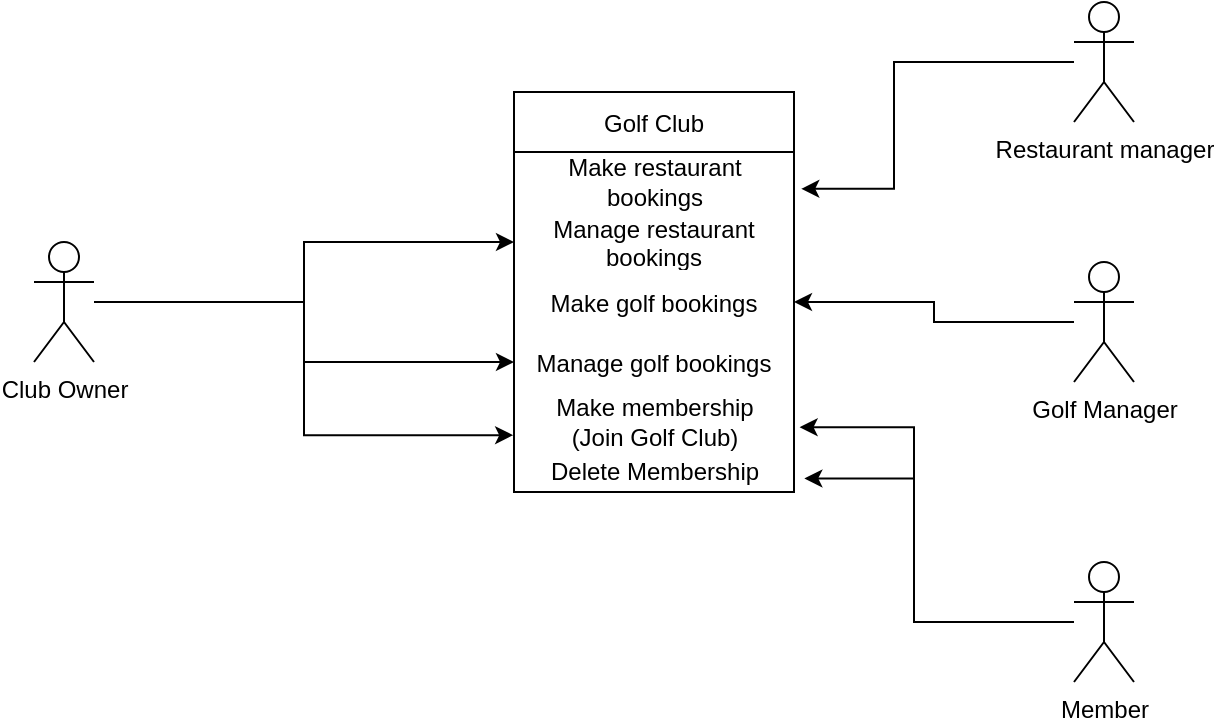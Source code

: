 <mxfile version="16.6.4" type="device"><diagram id="g5mXrGmmhzSelAZlchOR" name="Page-1"><mxGraphModel dx="1038" dy="547" grid="1" gridSize="10" guides="1" tooltips="1" connect="1" arrows="1" fold="1" page="1" pageScale="1" pageWidth="1100" pageHeight="850" math="0" shadow="0"><root><mxCell id="0"/><mxCell id="1" parent="0"/><mxCell id="OZS-jo13xT0Edi-DHPXg-8" value="Golf Club" style="swimlane;fontStyle=0;childLayout=stackLayout;horizontal=1;startSize=30;horizontalStack=0;resizeParent=1;resizeParentMax=0;resizeLast=0;collapsible=1;marginBottom=0;" vertex="1" parent="1"><mxGeometry x="480" y="305" width="140" height="200" as="geometry"><mxRectangle x="480" y="305" width="50" height="30" as="alternateBounds"/></mxGeometry></mxCell><mxCell id="OZS-jo13xT0Edi-DHPXg-28" value="Make restaurant &lt;br&gt;bookings" style="text;html=1;align=center;verticalAlign=middle;resizable=0;points=[];autosize=1;strokeColor=none;fillColor=none;" vertex="1" parent="OZS-jo13xT0Edi-DHPXg-8"><mxGeometry y="30" width="140" height="30" as="geometry"/></mxCell><mxCell id="OZS-jo13xT0Edi-DHPXg-9" value="Manage restaurant&#10;bookings" style="text;strokeColor=none;fillColor=none;align=center;verticalAlign=middle;spacingLeft=4;spacingRight=4;overflow=hidden;points=[[0,0.5],[1,0.5]];portConstraint=eastwest;rotatable=0;" vertex="1" parent="OZS-jo13xT0Edi-DHPXg-8"><mxGeometry y="60" width="140" height="30" as="geometry"/></mxCell><mxCell id="OZS-jo13xT0Edi-DHPXg-10" value="Make golf bookings" style="text;strokeColor=none;fillColor=none;align=center;verticalAlign=middle;spacingLeft=4;spacingRight=4;overflow=hidden;points=[[0,0.5],[1,0.5]];portConstraint=eastwest;rotatable=0;" vertex="1" parent="OZS-jo13xT0Edi-DHPXg-8"><mxGeometry y="90" width="140" height="30" as="geometry"/></mxCell><mxCell id="OZS-jo13xT0Edi-DHPXg-11" value="Manage golf bookings" style="text;strokeColor=none;fillColor=none;align=center;verticalAlign=middle;spacingLeft=4;spacingRight=4;overflow=hidden;points=[[0,0.5],[1,0.5]];portConstraint=eastwest;rotatable=0;" vertex="1" parent="OZS-jo13xT0Edi-DHPXg-8"><mxGeometry y="120" width="140" height="30" as="geometry"/></mxCell><mxCell id="OZS-jo13xT0Edi-DHPXg-12" value="Make membership&lt;br&gt;(Join Golf Club)" style="text;html=1;align=center;verticalAlign=middle;resizable=0;points=[];autosize=1;strokeColor=none;fillColor=none;" vertex="1" parent="OZS-jo13xT0Edi-DHPXg-8"><mxGeometry y="150" width="140" height="30" as="geometry"/></mxCell><mxCell id="OZS-jo13xT0Edi-DHPXg-13" value="Delete Membership" style="text;html=1;align=center;verticalAlign=middle;resizable=0;points=[];autosize=1;strokeColor=none;fillColor=none;" vertex="1" parent="OZS-jo13xT0Edi-DHPXg-8"><mxGeometry y="180" width="140" height="20" as="geometry"/></mxCell><mxCell id="OZS-jo13xT0Edi-DHPXg-33" style="edgeStyle=orthogonalEdgeStyle;rounded=0;orthogonalLoop=1;jettySize=auto;html=1;entryX=0;entryY=0.5;entryDx=0;entryDy=0;" edge="1" parent="1" target="OZS-jo13xT0Edi-DHPXg-9"><mxGeometry relative="1" as="geometry"><mxPoint x="480" y="380" as="sourcePoint"/></mxGeometry></mxCell><mxCell id="OZS-jo13xT0Edi-DHPXg-34" style="edgeStyle=orthogonalEdgeStyle;rounded=0;orthogonalLoop=1;jettySize=auto;html=1;" edge="1" parent="1" source="OZS-jo13xT0Edi-DHPXg-14" target="OZS-jo13xT0Edi-DHPXg-9"><mxGeometry relative="1" as="geometry"/></mxCell><mxCell id="OZS-jo13xT0Edi-DHPXg-35" style="edgeStyle=orthogonalEdgeStyle;rounded=0;orthogonalLoop=1;jettySize=auto;html=1;" edge="1" parent="1" source="OZS-jo13xT0Edi-DHPXg-14" target="OZS-jo13xT0Edi-DHPXg-11"><mxGeometry relative="1" as="geometry"/></mxCell><mxCell id="OZS-jo13xT0Edi-DHPXg-36" style="edgeStyle=orthogonalEdgeStyle;rounded=0;orthogonalLoop=1;jettySize=auto;html=1;entryX=-0.003;entryY=0.72;entryDx=0;entryDy=0;entryPerimeter=0;" edge="1" parent="1" source="OZS-jo13xT0Edi-DHPXg-14" target="OZS-jo13xT0Edi-DHPXg-12"><mxGeometry relative="1" as="geometry"/></mxCell><mxCell id="OZS-jo13xT0Edi-DHPXg-14" value="Club Owner" style="shape=umlActor;verticalLabelPosition=bottom;verticalAlign=top;html=1;outlineConnect=0;fontStyle=0;" vertex="1" parent="1"><mxGeometry x="240" y="380" width="30" height="60" as="geometry"/></mxCell><mxCell id="OZS-jo13xT0Edi-DHPXg-37" style="edgeStyle=orthogonalEdgeStyle;rounded=0;orthogonalLoop=1;jettySize=auto;html=1;entryX=1.026;entryY=0.613;entryDx=0;entryDy=0;entryPerimeter=0;" edge="1" parent="1" source="OZS-jo13xT0Edi-DHPXg-24" target="OZS-jo13xT0Edi-DHPXg-28"><mxGeometry relative="1" as="geometry"><Array as="points"><mxPoint x="670" y="290"/><mxPoint x="670" y="353"/></Array></mxGeometry></mxCell><mxCell id="OZS-jo13xT0Edi-DHPXg-24" value="Restaurant manager" style="shape=umlActor;verticalLabelPosition=bottom;verticalAlign=top;html=1;outlineConnect=0;" vertex="1" parent="1"><mxGeometry x="760" y="260" width="30" height="60" as="geometry"/></mxCell><mxCell id="OZS-jo13xT0Edi-DHPXg-39" style="edgeStyle=orthogonalEdgeStyle;rounded=0;orthogonalLoop=1;jettySize=auto;html=1;entryX=1.02;entryY=0.587;entryDx=0;entryDy=0;entryPerimeter=0;" edge="1" parent="1" source="OZS-jo13xT0Edi-DHPXg-27" target="OZS-jo13xT0Edi-DHPXg-12"><mxGeometry relative="1" as="geometry"><Array as="points"><mxPoint x="680" y="570"/><mxPoint x="680" y="473"/></Array></mxGeometry></mxCell><mxCell id="OZS-jo13xT0Edi-DHPXg-40" style="edgeStyle=orthogonalEdgeStyle;rounded=0;orthogonalLoop=1;jettySize=auto;html=1;entryX=1.037;entryY=0.66;entryDx=0;entryDy=0;entryPerimeter=0;" edge="1" parent="1" source="OZS-jo13xT0Edi-DHPXg-27" target="OZS-jo13xT0Edi-DHPXg-13"><mxGeometry relative="1" as="geometry"><Array as="points"><mxPoint x="680" y="570"/><mxPoint x="680" y="498"/></Array></mxGeometry></mxCell><mxCell id="OZS-jo13xT0Edi-DHPXg-27" value="Member" style="shape=umlActor;verticalLabelPosition=bottom;verticalAlign=top;html=1;outlineConnect=0;" vertex="1" parent="1"><mxGeometry x="760" y="540" width="30" height="60" as="geometry"/></mxCell><mxCell id="OZS-jo13xT0Edi-DHPXg-38" style="edgeStyle=orthogonalEdgeStyle;rounded=0;orthogonalLoop=1;jettySize=auto;html=1;entryX=1;entryY=0.5;entryDx=0;entryDy=0;" edge="1" parent="1" source="OZS-jo13xT0Edi-DHPXg-29" target="OZS-jo13xT0Edi-DHPXg-10"><mxGeometry relative="1" as="geometry"/></mxCell><mxCell id="OZS-jo13xT0Edi-DHPXg-29" value="Golf Manager" style="shape=umlActor;verticalLabelPosition=bottom;verticalAlign=top;html=1;outlineConnect=0;" vertex="1" parent="1"><mxGeometry x="760" y="390" width="30" height="60" as="geometry"/></mxCell></root></mxGraphModel></diagram></mxfile>